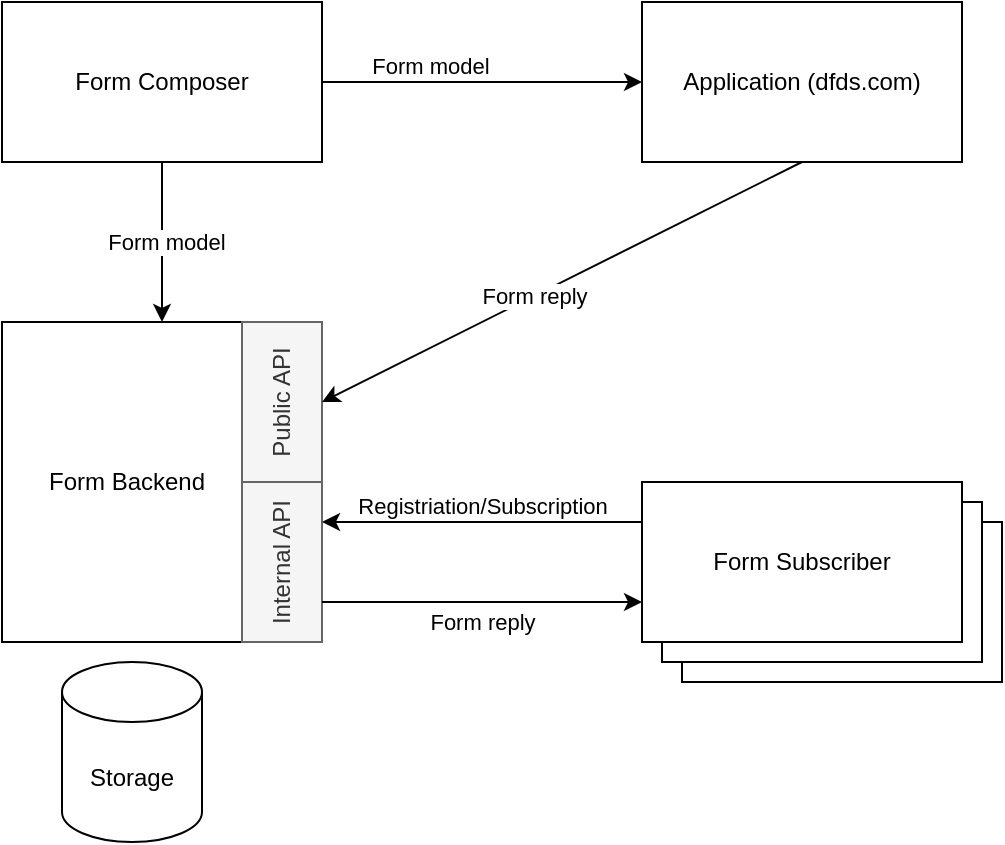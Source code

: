 <mxfile version="13.7.7" type="github"><diagram id="N9xTuEbasyiph1gLEigy" name="Page-1"><mxGraphModel dx="683" dy="499" grid="1" gridSize="10" guides="1" tooltips="1" connect="1" arrows="1" fold="1" page="1" pageScale="1" pageWidth="850" pageHeight="1100" math="0" shadow="0"><root><mxCell id="0"/><mxCell id="1" parent="0"/><mxCell id="CRxGR41QNWdmwfeqIi2d-35" value="Form Subscriber" style="rounded=0;whiteSpace=wrap;html=1;fontFamily=Helvetica;" vertex="1" parent="1"><mxGeometry x="380" y="300" width="160" height="80" as="geometry"/></mxCell><mxCell id="CRxGR41QNWdmwfeqIi2d-34" value="Form Subscriber" style="rounded=0;whiteSpace=wrap;html=1;fontFamily=Helvetica;" vertex="1" parent="1"><mxGeometry x="370" y="290" width="160" height="80" as="geometry"/></mxCell><mxCell id="CRxGR41QNWdmwfeqIi2d-6" value="" style="group" vertex="1" connectable="0" parent="1"><mxGeometry x="40" y="40" width="160" height="80" as="geometry"/></mxCell><mxCell id="CRxGR41QNWdmwfeqIi2d-1" value="Form Composer" style="rounded=0;whiteSpace=wrap;html=1;" vertex="1" parent="CRxGR41QNWdmwfeqIi2d-6"><mxGeometry width="160" height="80" as="geometry"/></mxCell><object label="" id="CRxGR41QNWdmwfeqIi2d-9"><mxCell style="endArrow=classic;html=1;exitX=1;exitY=0.5;exitDx=0;exitDy=0;shadow=0;entryX=0;entryY=0.5;entryDx=0;entryDy=0;" edge="1" parent="1" source="CRxGR41QNWdmwfeqIi2d-1" target="CRxGR41QNWdmwfeqIi2d-11"><mxGeometry width="50" height="50" relative="1" as="geometry"><mxPoint x="130" y="80" as="sourcePoint"/><mxPoint x="250" y="80" as="targetPoint"/></mxGeometry></mxCell></object><mxCell id="CRxGR41QNWdmwfeqIi2d-10" value="Form model" style="edgeLabel;html=1;align=center;verticalAlign=bottom;resizable=0;points=[];" vertex="1" connectable="0" parent="CRxGR41QNWdmwfeqIi2d-9"><mxGeometry x="0.387" y="4" relative="1" as="geometry"><mxPoint x="-57" y="4" as="offset"/></mxGeometry></mxCell><mxCell id="CRxGR41QNWdmwfeqIi2d-11" value="Application (dfds.com)" style="rounded=0;whiteSpace=wrap;html=1;" vertex="1" parent="1"><mxGeometry x="360" y="40" width="160" height="80" as="geometry"/></mxCell><mxCell id="CRxGR41QNWdmwfeqIi2d-12" value="Form Backend" style="rounded=0;whiteSpace=wrap;html=1;verticalAlign=middle;spacingLeft=-35;" vertex="1" parent="1"><mxGeometry x="40" y="200" width="160" height="160" as="geometry"/></mxCell><mxCell id="CRxGR41QNWdmwfeqIi2d-17" value="Public API" style="rounded=0;whiteSpace=wrap;html=1;horizontal=0;fontStyle=0;fontFamily=Helvetica;fillColor=#f5f5f5;strokeColor=#666666;fontColor=#333333;" vertex="1" parent="1"><mxGeometry x="160" y="200" width="40" height="80" as="geometry"/></mxCell><mxCell id="CRxGR41QNWdmwfeqIi2d-18" value="Internal API" style="rounded=0;whiteSpace=wrap;html=1;horizontal=0;fontStyle=0;fontFamily=Helvetica;fillColor=#f5f5f5;strokeColor=#666666;fontColor=#333333;" vertex="1" parent="1"><mxGeometry x="160" y="280" width="40" height="80" as="geometry"/></mxCell><mxCell id="CRxGR41QNWdmwfeqIi2d-19" value="Storage" style="shape=cylinder3;whiteSpace=wrap;html=1;boundedLbl=1;backgroundOutline=1;size=15;fontFamily=Helvetica;" vertex="1" parent="1"><mxGeometry x="70" y="370" width="70" height="90" as="geometry"/></mxCell><mxCell id="CRxGR41QNWdmwfeqIi2d-20" value="" style="endArrow=classic;html=1;shadow=0;fontFamily=Helvetica;exitX=0.5;exitY=1;exitDx=0;exitDy=0;entryX=0.5;entryY=0;entryDx=0;entryDy=0;" edge="1" parent="1" source="CRxGR41QNWdmwfeqIi2d-1" target="CRxGR41QNWdmwfeqIi2d-12"><mxGeometry width="50" height="50" relative="1" as="geometry"><mxPoint x="260" y="200" as="sourcePoint"/><mxPoint x="118" y="202" as="targetPoint"/></mxGeometry></mxCell><mxCell id="CRxGR41QNWdmwfeqIi2d-21" value="Form model" style="edgeLabel;html=1;align=center;verticalAlign=middle;resizable=0;points=[];fontFamily=Helvetica;" vertex="1" connectable="0" parent="CRxGR41QNWdmwfeqIi2d-20"><mxGeometry x="-0.275" y="1" relative="1" as="geometry"><mxPoint x="0.57" y="11" as="offset"/></mxGeometry></mxCell><mxCell id="CRxGR41QNWdmwfeqIi2d-23" value="" style="endArrow=classic;html=1;shadow=0;fontFamily=Helvetica;entryX=1;entryY=0.5;entryDx=0;entryDy=0;exitX=0.5;exitY=1;exitDx=0;exitDy=0;" edge="1" parent="1" source="CRxGR41QNWdmwfeqIi2d-11" target="CRxGR41QNWdmwfeqIi2d-17"><mxGeometry width="50" height="50" relative="1" as="geometry"><mxPoint x="260" y="200" as="sourcePoint"/><mxPoint x="310" y="150" as="targetPoint"/></mxGeometry></mxCell><mxCell id="CRxGR41QNWdmwfeqIi2d-24" value="Form reply" style="edgeLabel;html=1;align=center;verticalAlign=middle;resizable=0;points=[];fontFamily=Helvetica;" vertex="1" connectable="0" parent="CRxGR41QNWdmwfeqIi2d-23"><mxGeometry x="0.119" relative="1" as="geometry"><mxPoint as="offset"/></mxGeometry></mxCell><mxCell id="CRxGR41QNWdmwfeqIi2d-26" value="Form Subscriber" style="rounded=0;whiteSpace=wrap;html=1;fontFamily=Helvetica;" vertex="1" parent="1"><mxGeometry x="360" y="280" width="160" height="80" as="geometry"/></mxCell><mxCell id="CRxGR41QNWdmwfeqIi2d-27" value="" style="endArrow=classic;html=1;shadow=0;fontFamily=Helvetica;exitX=0;exitY=0.25;exitDx=0;exitDy=0;entryX=1;entryY=0.25;entryDx=0;entryDy=0;" edge="1" parent="1" source="CRxGR41QNWdmwfeqIi2d-26" target="CRxGR41QNWdmwfeqIi2d-18"><mxGeometry width="50" height="50" relative="1" as="geometry"><mxPoint x="440" y="290" as="sourcePoint"/><mxPoint x="190" y="290" as="targetPoint"/></mxGeometry></mxCell><mxCell id="CRxGR41QNWdmwfeqIi2d-28" value="Registriation/Subscription" style="edgeLabel;html=1;align=center;verticalAlign=bottom;resizable=0;points=[];fontFamily=Helvetica;" vertex="1" connectable="0" parent="CRxGR41QNWdmwfeqIi2d-27"><mxGeometry x="0.617" relative="1" as="geometry"><mxPoint x="49" as="offset"/></mxGeometry></mxCell><mxCell id="CRxGR41QNWdmwfeqIi2d-32" value="" style="endArrow=classic;html=1;shadow=0;fontFamily=Helvetica;exitX=1;exitY=0.75;exitDx=0;exitDy=0;entryX=0;entryY=0.75;entryDx=0;entryDy=0;" edge="1" parent="1" source="CRxGR41QNWdmwfeqIi2d-18" target="CRxGR41QNWdmwfeqIi2d-26"><mxGeometry width="50" height="50" relative="1" as="geometry"><mxPoint x="260" y="190" as="sourcePoint"/><mxPoint x="310" y="140" as="targetPoint"/></mxGeometry></mxCell><mxCell id="CRxGR41QNWdmwfeqIi2d-33" value="Form reply" style="edgeLabel;html=1;align=center;verticalAlign=middle;resizable=0;points=[];fontFamily=Helvetica;" vertex="1" connectable="0" parent="CRxGR41QNWdmwfeqIi2d-32"><mxGeometry x="-0.743" y="-1" relative="1" as="geometry"><mxPoint x="59" y="9" as="offset"/></mxGeometry></mxCell></root></mxGraphModel></diagram></mxfile>